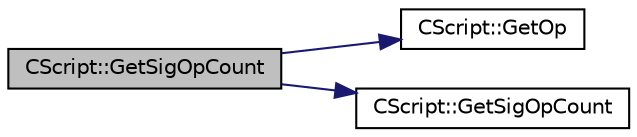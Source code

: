 digraph "CScript::GetSigOpCount"
{
  edge [fontname="Helvetica",fontsize="10",labelfontname="Helvetica",labelfontsize="10"];
  node [fontname="Helvetica",fontsize="10",shape=record];
  rankdir="LR";
  Node1058 [label="CScript::GetSigOpCount",height=0.2,width=0.4,color="black", fillcolor="grey75", style="filled", fontcolor="black"];
  Node1058 -> Node1059 [color="midnightblue",fontsize="10",style="solid",fontname="Helvetica"];
  Node1059 [label="CScript::GetOp",height=0.2,width=0.4,color="black", fillcolor="white", style="filled",URL="$d9/d4b/class_c_script.html#a94635ed93d8d244ec3acfa83f9ecfe5f"];
  Node1058 -> Node1060 [color="midnightblue",fontsize="10",style="solid",fontname="Helvetica"];
  Node1060 [label="CScript::GetSigOpCount",height=0.2,width=0.4,color="black", fillcolor="white", style="filled",URL="$d9/d4b/class_c_script.html#a957f92ddf3efcd76b66e514c05f27dde"];
}
